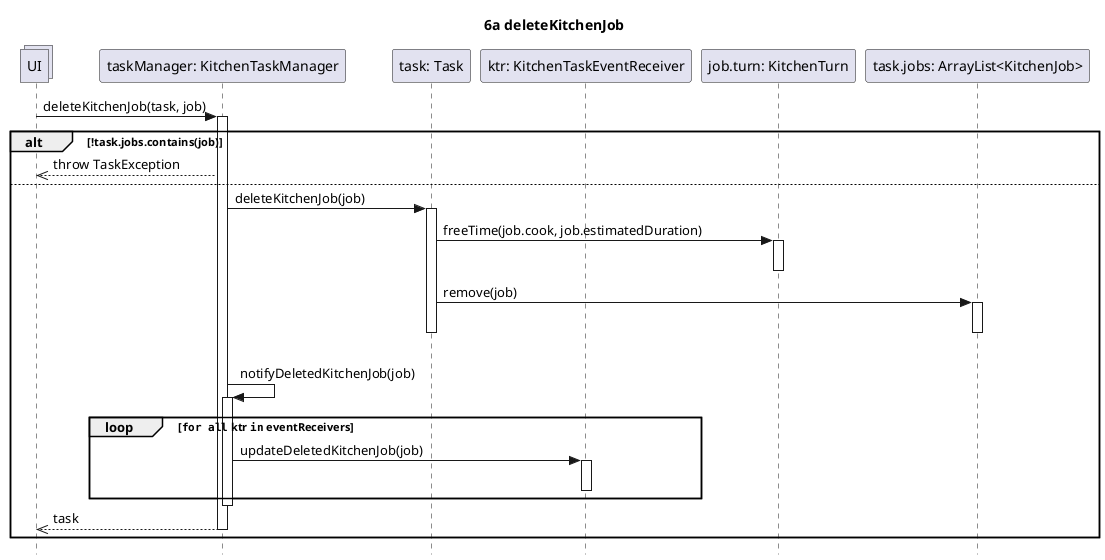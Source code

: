 @startuml Operazione 6a
skinparam Style strictuml

title 6a deleteKitchenJob

collections UI

participant "taskManager: KitchenTaskManager" as tm
participant "task: Task" as task
participant "ktr: KitchenTaskEventReceiver" as ktr
participant "job.turn: KitchenTurn" as t
participant "task.jobs: ArrayList<KitchenJob>" as jl

UI -> tm: deleteKitchenJob(task, job)
activate tm

alt !task.jobs.contains(job)
    UI <<-- tm: throw TaskException
else
    tm -> task: deleteKitchenJob(job)
    activate task
    task -> t: freeTime(job.cook, job.estimatedDuration)
    activate t
    deactivate t

    task -> jl: remove(job)
    activate jl
    deactivate jl


    deactivate task

    |||
    tm -> tm: notifyDeletedKitchenJob(job)
    activate tm
    loop ""for all"" ktr ""in"" eventReceivers
        tm -> ktr : updateDeletedKitchenJob(job)
        activate ktr
        deactivate ktr
    end
    deactivate tm

    UI <<-- tm: task
    deactivate tm

end

deactivate tm

@enduml
